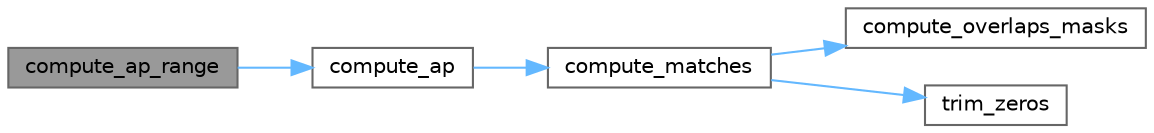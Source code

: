 digraph "compute_ap_range"
{
 // LATEX_PDF_SIZE
  bgcolor="transparent";
  edge [fontname=Helvetica,fontsize=10,labelfontname=Helvetica,labelfontsize=10];
  node [fontname=Helvetica,fontsize=10,shape=box,height=0.2,width=0.4];
  rankdir="LR";
  Node1 [id="Node000001",label="compute_ap_range",height=0.2,width=0.4,color="gray40", fillcolor="grey60", style="filled", fontcolor="black",tooltip=" "];
  Node1 -> Node2 [id="edge1_Node000001_Node000002",color="steelblue1",style="solid",tooltip=" "];
  Node2 [id="Node000002",label="compute_ap",height=0.2,width=0.4,color="grey40", fillcolor="white", style="filled",URL="$a00136.html#aa2a69305337265325ecceb7631d94f5d",tooltip=" "];
  Node2 -> Node3 [id="edge2_Node000002_Node000003",color="steelblue1",style="solid",tooltip=" "];
  Node3 [id="Node000003",label="compute_matches",height=0.2,width=0.4,color="grey40", fillcolor="white", style="filled",URL="$a00136.html#af5f7f7aa33fdb94ed802f23199ad0d56",tooltip=" "];
  Node3 -> Node4 [id="edge3_Node000003_Node000004",color="steelblue1",style="solid",tooltip=" "];
  Node4 [id="Node000004",label="compute_overlaps_masks",height=0.2,width=0.4,color="grey40", fillcolor="white", style="filled",URL="$a00136.html#af9c400799ddffca56340bb6b5fa4d7f6",tooltip=" "];
  Node3 -> Node5 [id="edge4_Node000003_Node000005",color="steelblue1",style="solid",tooltip=" "];
  Node5 [id="Node000005",label="trim_zeros",height=0.2,width=0.4,color="grey40", fillcolor="white", style="filled",URL="$a00136.html#a41cc5ed08039f095ef85d066b5ac5736",tooltip="Miscellaneous."];
}
